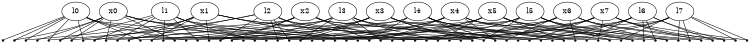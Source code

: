 graph {
  size="5,5";

  var7782220156096217088[label="l0", pos="40,40!"];
  var7782220156096217089[label="l1", pos="40,20!"];
  var7782220156096217090[label="l2", pos="20,20!"];
  var7782220156096217091[label="l3", pos="20,40!"];
  var7782220156096217092[label="l4", pos="40,40!"];
  var7782220156096217093[label="l5", pos="40,20!"];
  var7782220156096217094[label="l6", pos="20,20!"];
  var7782220156096217095[label="l7", pos="20,40!"];
  var8646911284551352320[label="x0", pos="30,60!"];
  var8646911284551352321[label="x1", pos="51.2132,51.2132!"];
  var8646911284551352322[label="x2", pos="60,30!"];
  var8646911284551352323[label="x3", pos="51.2132,8.7868!"];
  var8646911284551352324[label="x4", pos="30,0!"];
  var8646911284551352325[label="x5", pos="8.7868,8.7868!"];
  var8646911284551352326[label="x6", pos="0,30!"];
  var8646911284551352327[label="x7", pos="8.7868,51.2132!"];

  factor0[label="", shape=point];
  var8646911284551352320--factor0;
  factor1[label="", shape=point];
  var8646911284551352320--factor1;
  var7782220156096217088--factor1;
  factor2[label="", shape=point];
  var8646911284551352320--factor2;
  var7782220156096217089--factor2;
  factor3[label="", shape=point];
  var8646911284551352320--factor3;
  var7782220156096217090--factor3;
  factor4[label="", shape=point];
  var8646911284551352320--factor4;
  var7782220156096217091--factor4;
  factor5[label="", shape=point];
  var8646911284551352320--factor5;
  var7782220156096217092--factor5;
  factor6[label="", shape=point];
  var8646911284551352320--factor6;
  var7782220156096217093--factor6;
  factor7[label="", shape=point];
  var8646911284551352320--factor7;
  var7782220156096217094--factor7;
  factor8[label="", shape=point];
  var8646911284551352320--factor8;
  var7782220156096217095--factor8;
  factor9[label="", shape=point];
  var8646911284551352321--factor9;
  var7782220156096217088--factor9;
  factor10[label="", shape=point];
  var8646911284551352321--factor10;
  var7782220156096217089--factor10;
  factor11[label="", shape=point];
  var8646911284551352321--factor11;
  var7782220156096217090--factor11;
  factor12[label="", shape=point];
  var8646911284551352321--factor12;
  var7782220156096217091--factor12;
  factor13[label="", shape=point];
  var8646911284551352321--factor13;
  var7782220156096217092--factor13;
  factor14[label="", shape=point];
  var8646911284551352321--factor14;
  var7782220156096217093--factor14;
  factor15[label="", shape=point];
  var8646911284551352321--factor15;
  var7782220156096217094--factor15;
  factor16[label="", shape=point];
  var8646911284551352321--factor16;
  var7782220156096217095--factor16;
  factor17[label="", shape=point];
  var8646911284551352322--factor17;
  var7782220156096217088--factor17;
  factor18[label="", shape=point];
  var8646911284551352322--factor18;
  var7782220156096217089--factor18;
  factor19[label="", shape=point];
  var8646911284551352322--factor19;
  var7782220156096217090--factor19;
  factor20[label="", shape=point];
  var8646911284551352322--factor20;
  var7782220156096217091--factor20;
  factor21[label="", shape=point];
  var8646911284551352322--factor21;
  var7782220156096217092--factor21;
  factor22[label="", shape=point];
  var8646911284551352322--factor22;
  var7782220156096217093--factor22;
  factor23[label="", shape=point];
  var8646911284551352322--factor23;
  var7782220156096217094--factor23;
  factor24[label="", shape=point];
  var8646911284551352322--factor24;
  var7782220156096217095--factor24;
  factor25[label="", shape=point];
  var8646911284551352323--factor25;
  var7782220156096217088--factor25;
  factor26[label="", shape=point];
  var8646911284551352323--factor26;
  var7782220156096217089--factor26;
  factor27[label="", shape=point];
  var8646911284551352323--factor27;
  var7782220156096217090--factor27;
  factor28[label="", shape=point];
  var8646911284551352323--factor28;
  var7782220156096217091--factor28;
  factor29[label="", shape=point];
  var8646911284551352323--factor29;
  var7782220156096217092--factor29;
  factor30[label="", shape=point];
  var8646911284551352323--factor30;
  var7782220156096217093--factor30;
  factor31[label="", shape=point];
  var8646911284551352323--factor31;
  var7782220156096217094--factor31;
  factor32[label="", shape=point];
  var8646911284551352323--factor32;
  var7782220156096217095--factor32;
  factor33[label="", shape=point];
  var8646911284551352324--factor33;
  var7782220156096217088--factor33;
  factor34[label="", shape=point];
  var8646911284551352324--factor34;
  var7782220156096217089--factor34;
  factor35[label="", shape=point];
  var8646911284551352324--factor35;
  var7782220156096217090--factor35;
  factor36[label="", shape=point];
  var8646911284551352324--factor36;
  var7782220156096217091--factor36;
  factor37[label="", shape=point];
  var8646911284551352324--factor37;
  var7782220156096217092--factor37;
  factor38[label="", shape=point];
  var8646911284551352324--factor38;
  var7782220156096217093--factor38;
  factor39[label="", shape=point];
  var8646911284551352324--factor39;
  var7782220156096217094--factor39;
  factor40[label="", shape=point];
  var8646911284551352324--factor40;
  var7782220156096217095--factor40;
  factor41[label="", shape=point];
  var8646911284551352325--factor41;
  var7782220156096217088--factor41;
  factor42[label="", shape=point];
  var8646911284551352325--factor42;
  var7782220156096217089--factor42;
  factor43[label="", shape=point];
  var8646911284551352325--factor43;
  var7782220156096217090--factor43;
  factor44[label="", shape=point];
  var8646911284551352325--factor44;
  var7782220156096217091--factor44;
  factor45[label="", shape=point];
  var8646911284551352325--factor45;
  var7782220156096217092--factor45;
  factor46[label="", shape=point];
  var8646911284551352325--factor46;
  var7782220156096217093--factor46;
  factor47[label="", shape=point];
  var8646911284551352325--factor47;
  var7782220156096217094--factor47;
  factor48[label="", shape=point];
  var8646911284551352325--factor48;
  var7782220156096217095--factor48;
  factor49[label="", shape=point];
  var8646911284551352326--factor49;
  var7782220156096217088--factor49;
  factor50[label="", shape=point];
  var8646911284551352326--factor50;
  var7782220156096217089--factor50;
  factor51[label="", shape=point];
  var8646911284551352326--factor51;
  var7782220156096217090--factor51;
  factor52[label="", shape=point];
  var8646911284551352326--factor52;
  var7782220156096217091--factor52;
  factor53[label="", shape=point];
  var8646911284551352326--factor53;
  var7782220156096217092--factor53;
  factor54[label="", shape=point];
  var8646911284551352326--factor54;
  var7782220156096217093--factor54;
  factor55[label="", shape=point];
  var8646911284551352326--factor55;
  var7782220156096217094--factor55;
  factor56[label="", shape=point];
  var8646911284551352326--factor56;
  var7782220156096217095--factor56;
  factor57[label="", shape=point];
  var8646911284551352327--factor57;
  var7782220156096217088--factor57;
  factor58[label="", shape=point];
  var8646911284551352327--factor58;
  var7782220156096217089--factor58;
  factor59[label="", shape=point];
  var8646911284551352327--factor59;
  var7782220156096217090--factor59;
  factor60[label="", shape=point];
  var8646911284551352327--factor60;
  var7782220156096217091--factor60;
  factor61[label="", shape=point];
  var8646911284551352327--factor61;
  var7782220156096217092--factor61;
  factor62[label="", shape=point];
  var8646911284551352327--factor62;
  var7782220156096217093--factor62;
  factor63[label="", shape=point];
  var8646911284551352327--factor63;
  var7782220156096217094--factor63;
  factor64[label="", shape=point];
  var8646911284551352327--factor64;
  var7782220156096217095--factor64;
  factor65[label="", shape=point];
  var7782220156096217088--factor65;
}
